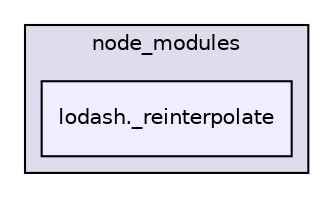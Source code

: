 digraph "gulp-src/node_modules/gulp-uglify/node_modules/gulp-util/node_modules/lodash._reinterpolate" {
  compound=true
  node [ fontsize="10", fontname="Helvetica"];
  edge [ labelfontsize="10", labelfontname="Helvetica"];
  subgraph clusterdir_25c4b94ed3d7227b3fa05e89bd071b6c {
    graph [ bgcolor="#ddddee", pencolor="black", label="node_modules" fontname="Helvetica", fontsize="10", URL="dir_25c4b94ed3d7227b3fa05e89bd071b6c.html"]
  dir_2bfd5a94f2900cd255c423916dd70846 [shape=box, label="lodash._reinterpolate", style="filled", fillcolor="#eeeeff", pencolor="black", URL="dir_2bfd5a94f2900cd255c423916dd70846.html"];
  }
}
